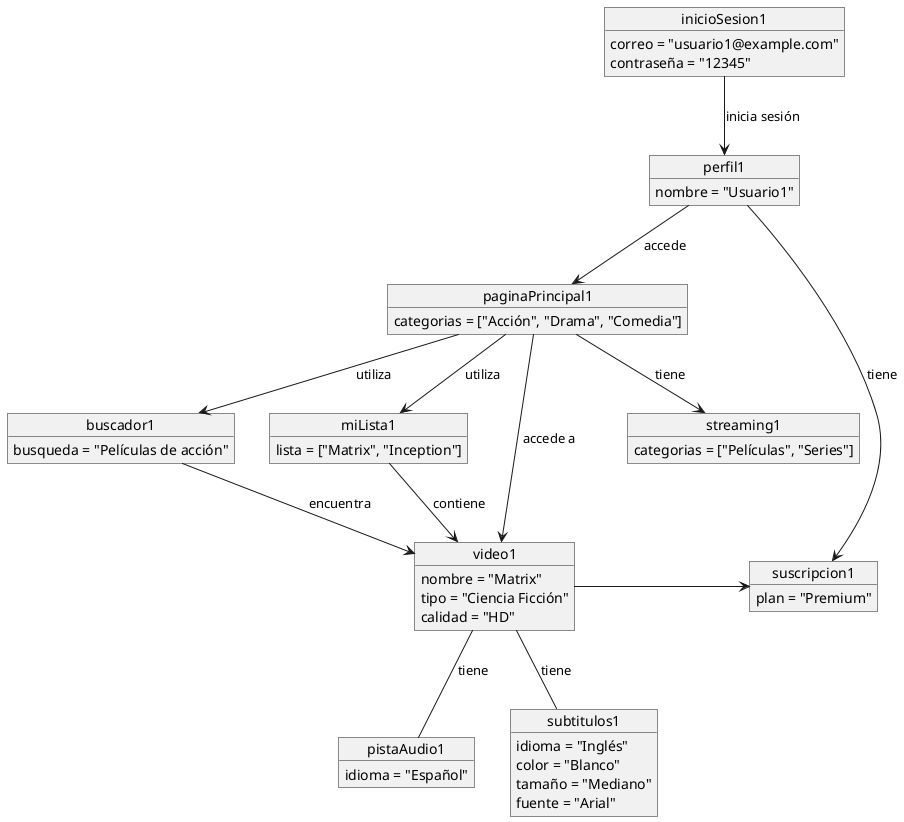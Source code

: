 @startuml Diagrama_de_objetos

object video1 {
  nombre = "Matrix"
  tipo = "Ciencia Ficción"
  calidad = "HD"
}

object perfil1 {
  nombre = "Usuario1"
}

object inicioSesion1 {
  correo = "usuario1@example.com"
  contraseña = "12345"
}

object paginaPrincipal1 {
  categorias = ["Acción", "Drama", "Comedia"]
}

object buscador1 {
  busqueda = "Películas de acción"
}

object miLista1 {
  lista = ["Matrix", "Inception"]
}

object suscripcion1 {
  plan = "Premium"
}

object pistaAudio1 {
  idioma = "Español"
}

object subtitulos1 {
  idioma = "Inglés"
  color = "Blanco"
  tamaño = "Mediano"
  fuente = "Arial"
}

object streaming1 {
  categorias = ["Películas", "Series"]
}

inicioSesion1 --> perfil1 : inicia sesión
perfil1 --> suscripcion1 : tiene
perfil1 --> paginaPrincipal1 : accede
paginaPrincipal1 --> video1 : accede a
paginaPrincipal1 --> buscador1 : utiliza
paginaPrincipal1 --> miLista1 : utiliza
paginaPrincipal1 --> streaming1 : tiene
video1 -- pistaAudio1 : tiene
video1 -- subtitulos1 : tiene
video1 -> suscripcion1
buscador1 --> video1 : encuentra
miLista1 --> video1 : contiene

@enduml
